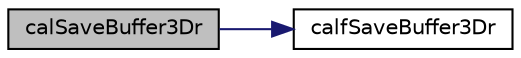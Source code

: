 digraph "calSaveBuffer3Dr"
{
  edge [fontname="Helvetica",fontsize="10",labelfontname="Helvetica",labelfontsize="10"];
  node [fontname="Helvetica",fontsize="10",shape=record];
  rankdir="LR";
  Node1 [label="calSaveBuffer3Dr",height=0.2,width=0.4,color="black", fillcolor="grey75", style="filled" fontcolor="black"];
  Node1 -> Node2 [color="midnightblue",fontsize="10",style="solid",fontname="Helvetica"];
  Node2 [label="calfSaveBuffer3Dr",height=0.2,width=0.4,color="black", fillcolor="white", style="filled",URL="$cal3_d_buffer_i_o_8c.html#a7b8ad7b4bcb275e5d6004676b8a67bff",tooltip="Saves a real (floating point) 3D buffer to file. "];
}
